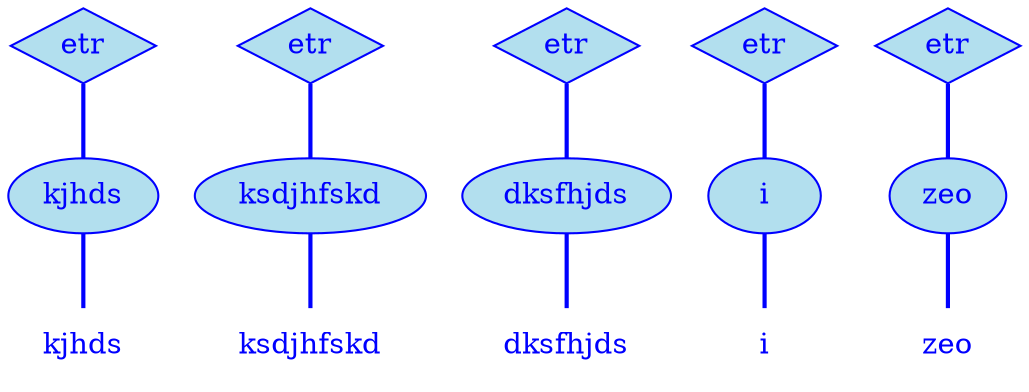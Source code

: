 digraph g {
	graph [bb="0,0,464,180"];
	node [label="\N"];
	graph [_draw_="c 5 -white C 5 -white P 4 0 0 0 180 464 180 464 0 ",
		xdotversion="1.2"];
	"mc1s1_t2#token84" [label=kjhds, shape=plaintext, fillcolor=lightblue2, fontcolor=blue, pos="36,18", width="0.75", height="0.50", _ldraw_="F 14.000000 11 -Times-Roman c 4 -blue T 36 13 0 36 5 -kjhds "];
	"mc1s1_W1#wordmc1s1_t2#token" [label=kjhds, shape=ellipse, fillcolor=lightblue2, fontcolor=blue, pos="36,90", width="1.00", height="0.50", color=blue, style=filled, _draw_="S 6 -filled c 4 -blue C 10 -lightblue2 E 36 90 36 18 ", _ldraw_="F 14.000000 11 -Times-Roman c 4 -blue T 36 85 0 36 5 -kjhds "];
	"mc1s1_P11#pos" [label=etr, shape=diamond, fillcolor=lightblue2, fontcolor=blue, pos="36,162", width="0.75", height="0.50", color=blue, style=filled, _draw_="S 6 -filled c 4 -blue C 10 -lightblue2 P 4 36 180 9 162 36 144 63 162 ", _ldraw_="F 14.000000 11 -Times-Roman c 4 -blue T 36 157 0 20 3 -etr "];
	"mc1s1_t4#token87" [label=ksdjhfskd, shape=plaintext, fillcolor=lightblue2, fontcolor=blue, pos="145,18", width="1.11", height="0.50", _ldraw_="F 14.000000 11 -Times-Roman c 4 -blue T 145 13 0 64 9 -ksdjhfskd "];
	"mc1s1_W2#wordmc1s1_t4#token" [label=ksdjhfskd, shape=ellipse, fillcolor=lightblue2, fontcolor=blue, pos="145,90", width="1.53", height="0.50", color=blue, style=filled, _draw_="S 6 -filled c 4 -blue C 10 -lightblue2 E 145 90 55 18 ", _ldraw_="F 14.000000 11 -Times-Roman c 4 -blue T 145 85 0 64 9 -ksdjhfskd "];
	"mc1s1_P36#pos" [label=etr, shape=diamond, fillcolor=lightblue2, fontcolor=blue, pos="145,162", width="0.75", height="0.50", color=blue, style=filled, _draw_="S 6 -filled c 4 -blue C 10 -lightblue2 P 4 145 180 118 162 145 144 172 162 ", _ldraw_="F 14.000000 11 -Times-Roman c 4 -blue T 145 157 0 20 3 -etr "];
	"mc1s1_t6#token78" [label=dksfhjds, shape=plaintext, fillcolor=lightblue2, fontcolor=blue, pos="268,18", width="1.00", height="0.50", _ldraw_="F 14.000000 11 -Times-Roman c 4 -blue T 268 13 0 56 8 -dksfhjds "];
	"mc1s1_W3#wordmc1s1_t6#token" [label=dksfhjds, shape=ellipse, fillcolor=lightblue2, fontcolor=blue, pos="268,90", width="1.39", height="0.50", color=blue, style=filled, _draw_="S 6 -filled c 4 -blue C 10 -lightblue2 E 268 90 50 18 ", _ldraw_="F 14.000000 11 -Times-Roman c 4 -blue T 268 85 0 56 8 -dksfhjds "];
	"mc1s1_P61#pos" [label=etr, shape=diamond, fillcolor=lightblue2, fontcolor=blue, pos="268,162", width="0.75", height="0.50", color=blue, style=filled, _draw_="S 6 -filled c 4 -blue C 10 -lightblue2 P 4 268 180 241 162 268 144 295 162 ", _ldraw_="F 14.000000 11 -Times-Roman c 4 -blue T 268 157 0 20 3 -etr "];
	"mc1s1_t8#token16" [label=i, shape=plaintext, fillcolor=lightblue2, fontcolor=blue, pos="363,18", width="0.75", height="0.50", _ldraw_="F 14.000000 11 -Times-Roman c 4 -blue T 363 13 0 4 1 -i "];
	"mc1s1_W4#wordmc1s1_t8#token" [label=i, shape=ellipse, fillcolor=lightblue2, fontcolor=blue, pos="363,90", width="0.75", height="0.50", color=blue, style=filled, _draw_="S 6 -filled c 4 -blue C 10 -lightblue2 E 363 90 27 18 ", _ldraw_="F 14.000000 11 -Times-Roman c 4 -blue T 363 85 0 4 1 -i "];
	"mc1s1_P86#pos" [label=etr, shape=diamond, fillcolor=lightblue2, fontcolor=blue, pos="363,162", width="0.75", height="0.50", color=blue, style=filled, _draw_="S 6 -filled c 4 -blue C 10 -lightblue2 P 4 363 180 336 162 363 144 390 162 ", _ldraw_="F 14.000000 11 -Times-Roman c 4 -blue T 363 157 0 20 3 -etr "];
	"mc1s1_t10#token94" [label=zeo, shape=plaintext, fillcolor=lightblue2, fontcolor=blue, pos="436,18", width="0.75", height="0.50", _ldraw_="F 14.000000 11 -Times-Roman c 4 -blue T 436 13 0 25 3 -zeo "];
	"mc1s1_W5#wordmc1s1_t10#token" [label=zeo, shape=ellipse, fillcolor=lightblue2, fontcolor=blue, pos="436,90", width="0.78", height="0.50", color=blue, style=filled, _draw_="S 6 -filled c 4 -blue C 10 -lightblue2 E 436 90 28 18 ", _ldraw_="F 14.000000 11 -Times-Roman c 4 -blue T 436 85 0 25 3 -zeo "];
	"mc1s1_P111#pos" [label=etr, shape=diamond, fillcolor=lightblue2, fontcolor=blue, pos="436,162", width="0.75", height="0.50", color=blue, style=filled, _draw_="S 6 -filled c 4 -blue C 10 -lightblue2 P 4 436 180 409 162 436 144 463 162 ", _ldraw_="F 14.000000 11 -Times-Roman c 4 -blue T 436 157 0 20 3 -etr "];
	"mc1s1_W1#wordmc1s1_t2#token" -> "mc1s1_t2#token84" [arrowhead=none, color=blue, fontcolor=blue, style=bold, minlen=1, pos="36,72 36,61 36,47 36,36", _draw_="S 4 -bold c 4 -blue B 4 36 72 36 61 36 47 36 36 "];
	"mc1s1_P11#pos" -> "mc1s1_W1#wordmc1s1_t2#token" [arrowhead=none, color=blue, fontcolor=blue, style=bold, minlen=1, pos="36,144 36,133 36,119 36,108", _draw_="S 4 -bold c 4 -blue B 4 36 144 36 133 36 119 36 108 "];
	"mc1s1_W2#wordmc1s1_t4#token" -> "mc1s1_t4#token87" [arrowhead=none, color=blue, fontcolor=blue, style=bold, minlen=1, pos="145,72 145,61 145,47 145,36", _draw_="S 4 -bold c 4 -blue B 4 145 72 145 61 145 47 145 36 "];
	"mc1s1_P36#pos" -> "mc1s1_W2#wordmc1s1_t4#token" [arrowhead=none, color=blue, fontcolor=blue, style=bold, minlen=1, pos="145,144 145,133 145,119 145,108", _draw_="S 4 -bold c 4 -blue B 4 145 144 145 133 145 119 145 108 "];
	"mc1s1_W3#wordmc1s1_t6#token" -> "mc1s1_t6#token78" [arrowhead=none, color=blue, fontcolor=blue, style=bold, minlen=1, pos="268,72 268,61 268,47 268,36", _draw_="S 4 -bold c 4 -blue B 4 268 72 268 61 268 47 268 36 "];
	"mc1s1_P61#pos" -> "mc1s1_W3#wordmc1s1_t6#token" [arrowhead=none, color=blue, fontcolor=blue, style=bold, minlen=1, pos="268,144 268,133 268,119 268,108", _draw_="S 4 -bold c 4 -blue B 4 268 144 268 133 268 119 268 108 "];
	"mc1s1_W4#wordmc1s1_t8#token" -> "mc1s1_t8#token16" [arrowhead=none, color=blue, fontcolor=blue, style=bold, minlen=1, pos="363,72 363,61 363,47 363,36", _draw_="S 4 -bold c 4 -blue B 4 363 72 363 61 363 47 363 36 "];
	"mc1s1_P86#pos" -> "mc1s1_W4#wordmc1s1_t8#token" [arrowhead=none, color=blue, fontcolor=blue, style=bold, minlen=1, pos="363,144 363,133 363,119 363,108", _draw_="S 4 -bold c 4 -blue B 4 363 144 363 133 363 119 363 108 "];
	"mc1s1_W5#wordmc1s1_t10#token" -> "mc1s1_t10#token94" [arrowhead=none, color=blue, fontcolor=blue, style=bold, minlen=1, pos="436,72 436,61 436,47 436,36", _draw_="S 4 -bold c 4 -blue B 4 436 72 436 61 436 47 436 36 "];
	"mc1s1_P111#pos" -> "mc1s1_W5#wordmc1s1_t10#token" [arrowhead=none, color=blue, fontcolor=blue, style=bold, minlen=1, pos="436,144 436,133 436,119 436,108", _draw_="S 4 -bold c 4 -blue B 4 436 144 436 133 436 119 436 108 "];
}
